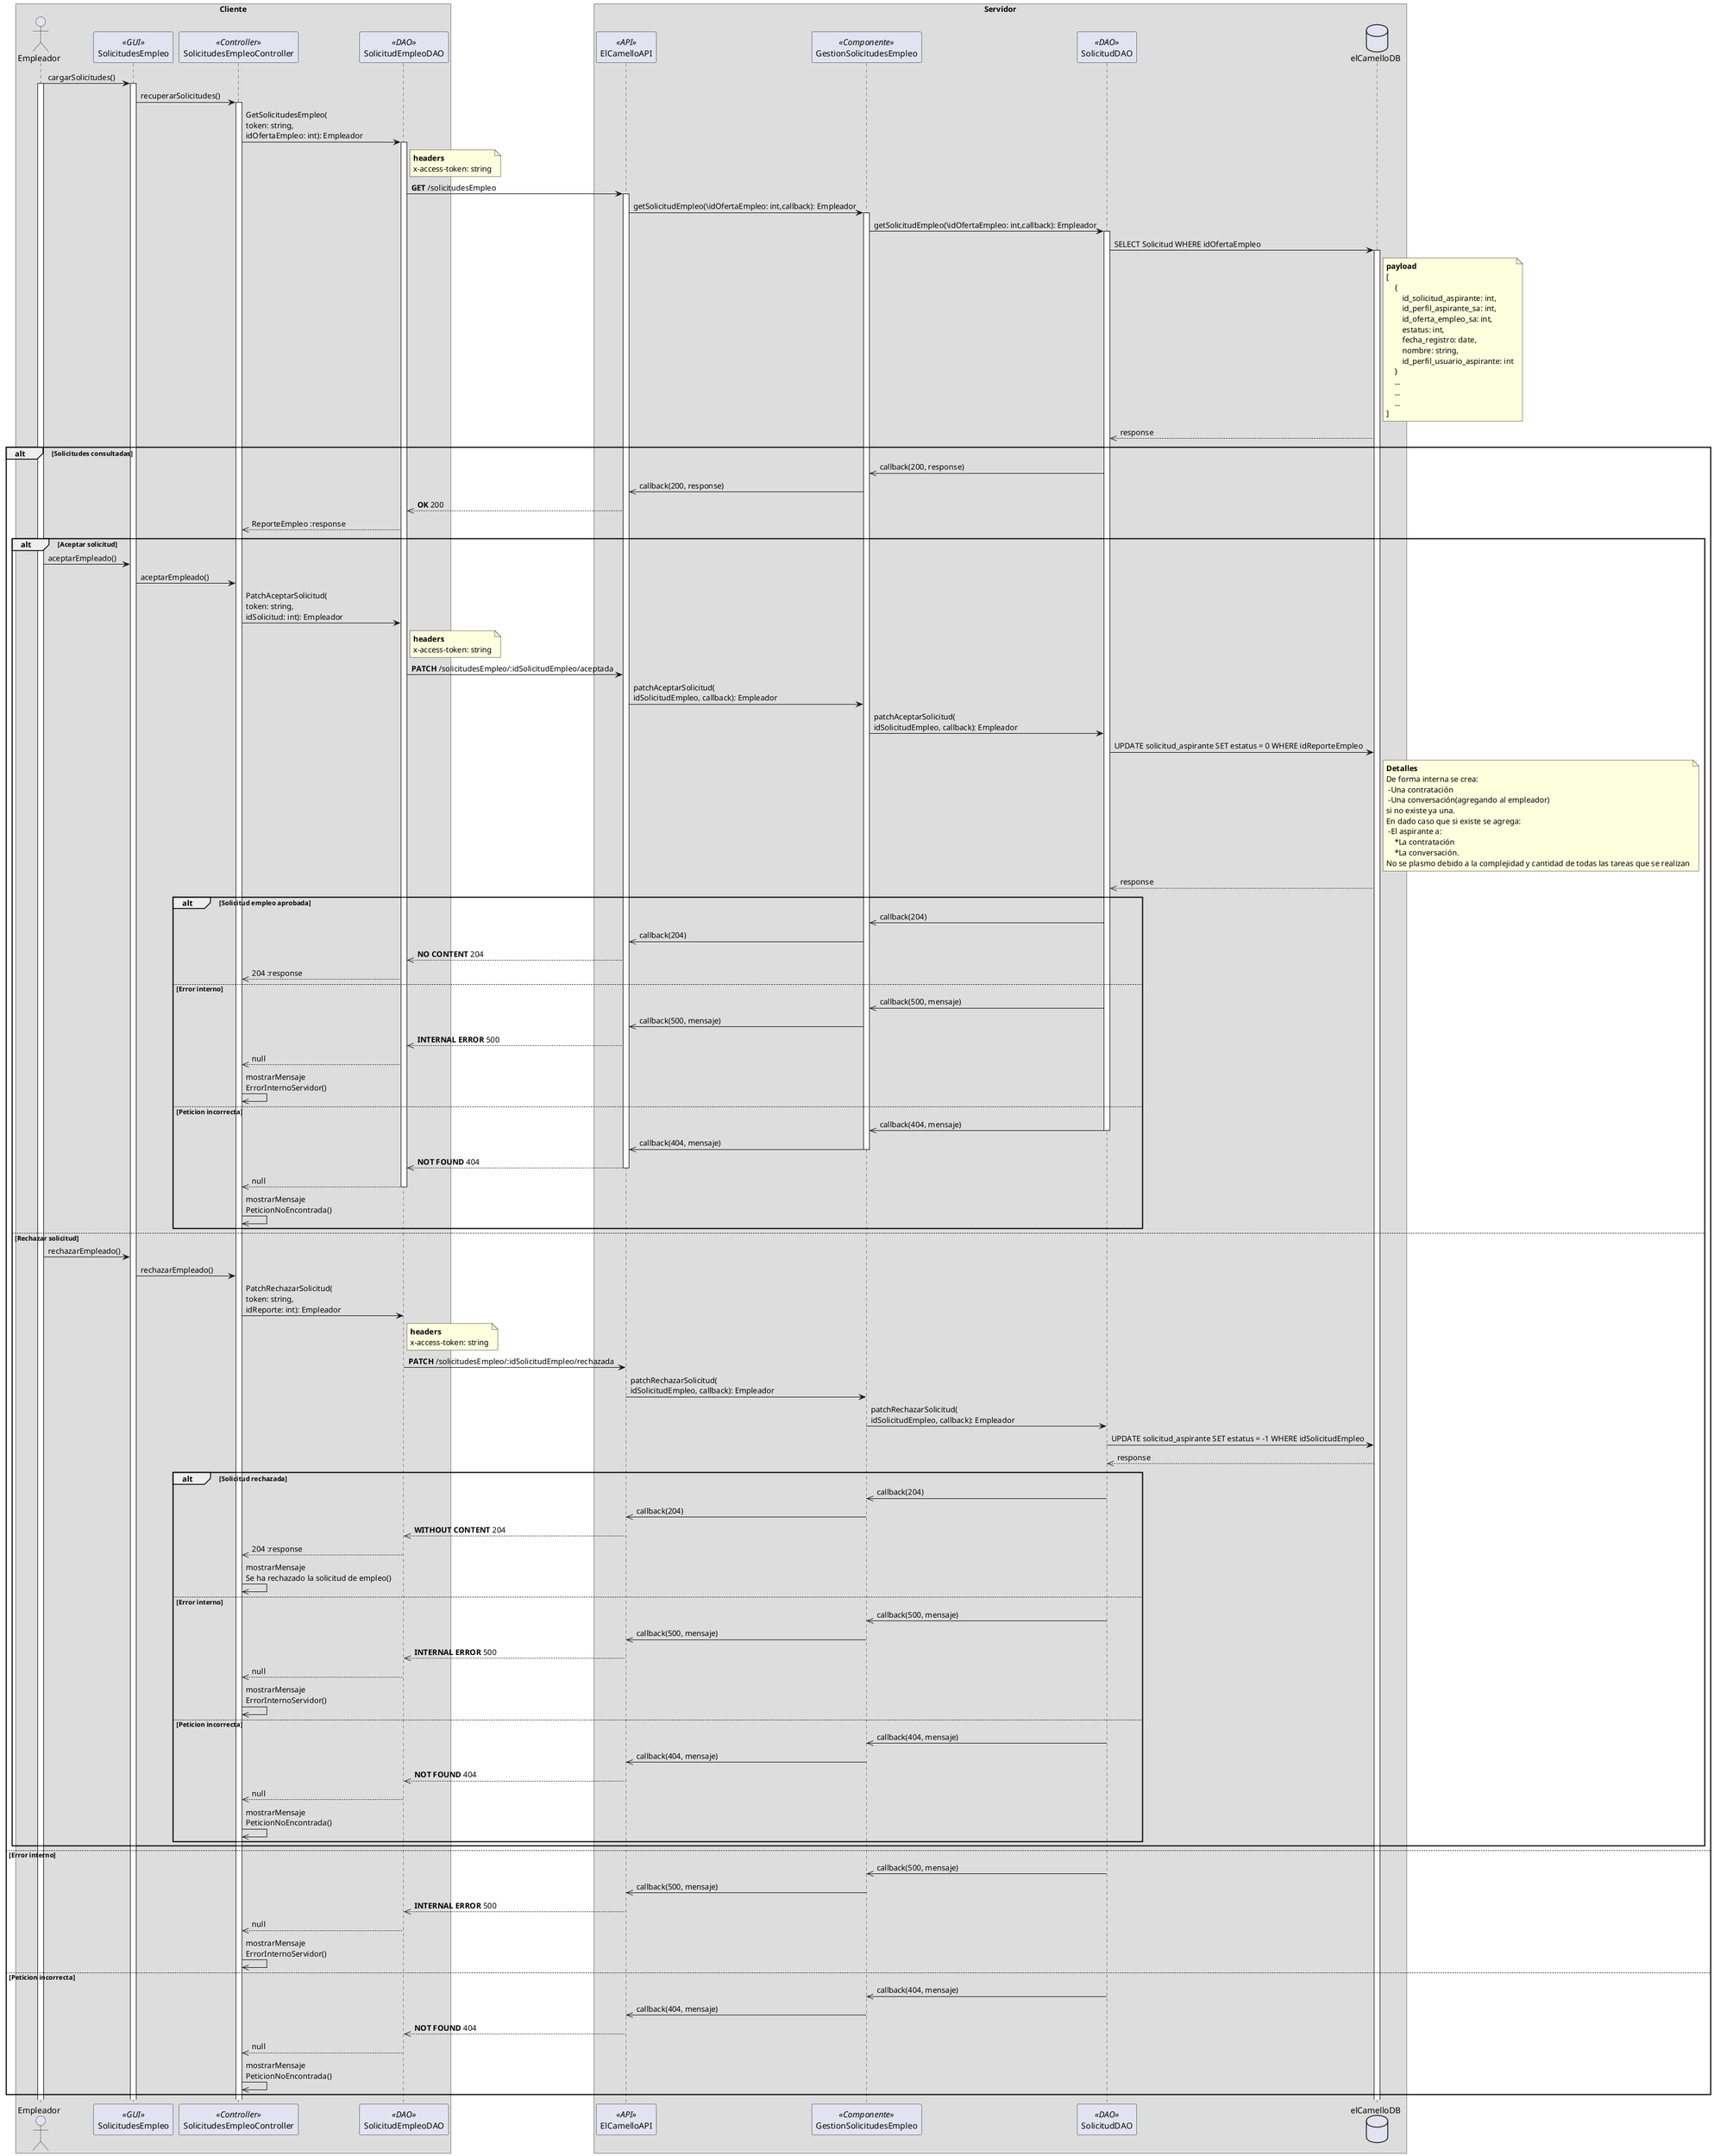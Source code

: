 @startuml ConsultarSolicitudesDeTrabajo

box Cliente
    actor Empleador as a
    participant SolicitudesEmpleo as b <<GUI>> 
    participant SolicitudesEmpleoController as c <<Controller>>
    participant SolicitudEmpleoDAO as d <<DAO>>
end box

box Servidor
    participant ElCamelloAPI as e <<API>>
    participant GestionSolicitudesEmpleo as f <<Componente>>
    participant SolicitudDAO as g <<DAO>>
    database elCamelloDB as db
end box

a -> b : cargarSolicitudes()
activate a
activate b

b -> c : recuperarSolicitudes()
activate c

c -> d : GetSolicitudesEmpleo(\ntoken: string, \nidOfertaEmpleo: int): Empleador
activate d

note right of d  
**headers**
x-access-token: string
end note

d -> e : **GET** /solicitudesEmpleo
activate e

e -> f : getSolicitudEmpleo(\idOfertaEmpleo: int,callback): Empleador
activate f

f -> g : getSolicitudEmpleo(\idOfertaEmpleo: int,callback): Empleador
activate g

g -> db : SELECT Solicitud WHERE idOfertaEmpleo 
activate db

note right of db  
**payload**
[
    {
        id_solicitud_aspirante: int,
        id_perfil_aspirante_sa: int,
        id_oferta_empleo_sa: int,
        estatus: int,
        fecha_registro: date,
        nombre: string,
        id_perfil_usuario_aspirante: int
    }
    ...
    ...
    ...
]
end note

db -->> g : response

alt Solicitudes consultadas
    g ->> f : callback(200, response)
    
    f ->> e : callback(200, response)

    e -->> d: **OK** 200
    d -->> c: ReporteEmpleo :response

    alt Aceptar solicitud

        a -> b : aceptarEmpleado()

        b -> c : aceptarEmpleado()

        c -> d : PatchAceptarSolicitud(\ntoken: string, \nidSolicitud: int): Empleador

        note right of d  
        **headers**
        x-access-token: string
        end note

        d -> e : **PATCH** /solicitudesEmpleo/:idSolicitudEmpleo/aceptada

        e -> f : patchAceptarSolicitud(\nidSolicitudEmpleo, callback): Empleador

        f -> g : patchAceptarSolicitud(\nidSolicitudEmpleo, callback): Empleador

        g -> db : UPDATE solicitud_aspirante SET estatus = 0 WHERE idReporteEmpleo

        note right of db  
        **Detalles**
        De forma interna se crea:
         -Una contratación
         -Una conversación(agregando al empleador) 
        si no existe ya una.
        En dado caso que si existe se agrega:
         -El aspirante a:
            *La contratación
            *La conversación.
        No se plasmo debido a la complejidad y cantidad de todas las tareas que se realizan
        end note

        db -->> g : response

        alt Solicitud empleo aprobada

            g ->> f : callback(204)
            
            f ->> e : callback(204)

            e -->> d: **NO CONTENT** 204
            d -->> c: 204 :response
            
        else Error interno
            g ->> f : callback(500, mensaje)

            f ->> e : callback(500, mensaje)

            e -->> d: **INTERNAL ERROR** 500

            d -->> c: null

            c ->> c: mostrarMensaje\nErrorInternoServidor()
        else Peticion incorrecta
            g ->> f : callback(404, mensaje)
            deactivate g

            f ->> e : callback(404, mensaje)
            deactivate f

            e -->> d: **NOT FOUND** 404
            deactivate e

            d -->> c: null
            deactivate d

            c ->> c: mostrarMensaje\nPeticionNoEncontrada()

        end
    else Rechazar solicitud

        a -> b : rechazarEmpleado()

        b -> c : rechazarEmpleado()

        c -> d : PatchRechazarSolicitud(\ntoken: string, \nidReporte: int): Empleador

        note right of d  
        **headers**
        x-access-token: string
        end note

        d -> e : **PATCH** /solicitudesEmpleo/:idSolicitudEmpleo/rechazada

        e -> f : patchRechazarSolicitud(\nidSolicitudEmpleo, callback): Empleador

        f -> g : patchRechazarSolicitud(\nidSolicitudEmpleo, callback): Empleador

        g -> db : UPDATE solicitud_aspirante SET estatus = -1 WHERE idSolicitudEmpleo

        db -->> g : response

        alt Solicitud rechazada
            g ->> f : callback(204)
            
            f ->> e : callback(204)

            e -->> d: **WITHOUT CONTENT** 204
            d -->> c: 204 :response
            
            c ->> c: mostrarMensaje\nSe ha rechazado la solicitud de empleo()
        else Error interno
            g ->> f : callback(500, mensaje)

            f ->> e : callback(500, mensaje)

            e -->> d: **INTERNAL ERROR** 500

            d -->> c: null

            c ->> c: mostrarMensaje\nErrorInternoServidor()
        else Peticion incorrecta
            g ->> f : callback(404, mensaje)
            deactivate g

            f ->> e : callback(404, mensaje)
            deactivate f

            e -->> d: **NOT FOUND** 404
            deactivate e

            d -->> c: null
            deactivate d

            c ->> c: mostrarMensaje\nPeticionNoEncontrada()

        end

    end
    
else Error interno
    g ->> f : callback(500, mensaje)

    f ->> e : callback(500, mensaje)

    e -->> d: **INTERNAL ERROR** 500

    d -->> c: null

    c ->> c: mostrarMensaje\nErrorInternoServidor()
else Peticion incorrecta
    g ->> f : callback(404, mensaje)
    deactivate g

    f ->> e : callback(404, mensaje)
    deactivate f

    e -->> d: **NOT FOUND** 404
    deactivate e

    d -->> c: null
    deactivate d

    c ->> c: mostrarMensaje\nPeticionNoEncontrada()

end

@enduml
